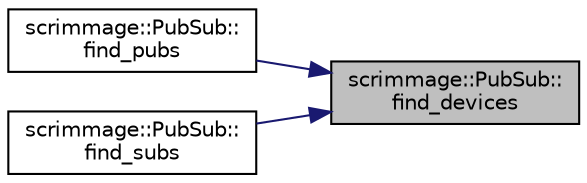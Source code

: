 digraph "scrimmage::PubSub::find_devices"
{
 // LATEX_PDF_SIZE
  edge [fontname="Helvetica",fontsize="10",labelfontname="Helvetica",labelfontsize="10"];
  node [fontname="Helvetica",fontsize="10",shape=record];
  rankdir="RL";
  Node1 [label="scrimmage::PubSub::\lfind_devices",height=0.2,width=0.4,color="black", fillcolor="grey75", style="filled", fontcolor="black",tooltip=" "];
  Node1 -> Node2 [dir="back",color="midnightblue",fontsize="10",style="solid",fontname="Helvetica"];
  Node2 [label="scrimmage::PubSub::\lfind_pubs",height=0.2,width=0.4,color="black", fillcolor="white", style="filled",URL="$classscrimmage_1_1PubSub.html#a2fcf4dfd720823de6760bd6898f6f7be",tooltip=" "];
  Node1 -> Node3 [dir="back",color="midnightblue",fontsize="10",style="solid",fontname="Helvetica"];
  Node3 [label="scrimmage::PubSub::\lfind_subs",height=0.2,width=0.4,color="black", fillcolor="white", style="filled",URL="$classscrimmage_1_1PubSub.html#a4725d638cace9ad073c58ec5dce4d2e5",tooltip=" "];
}
